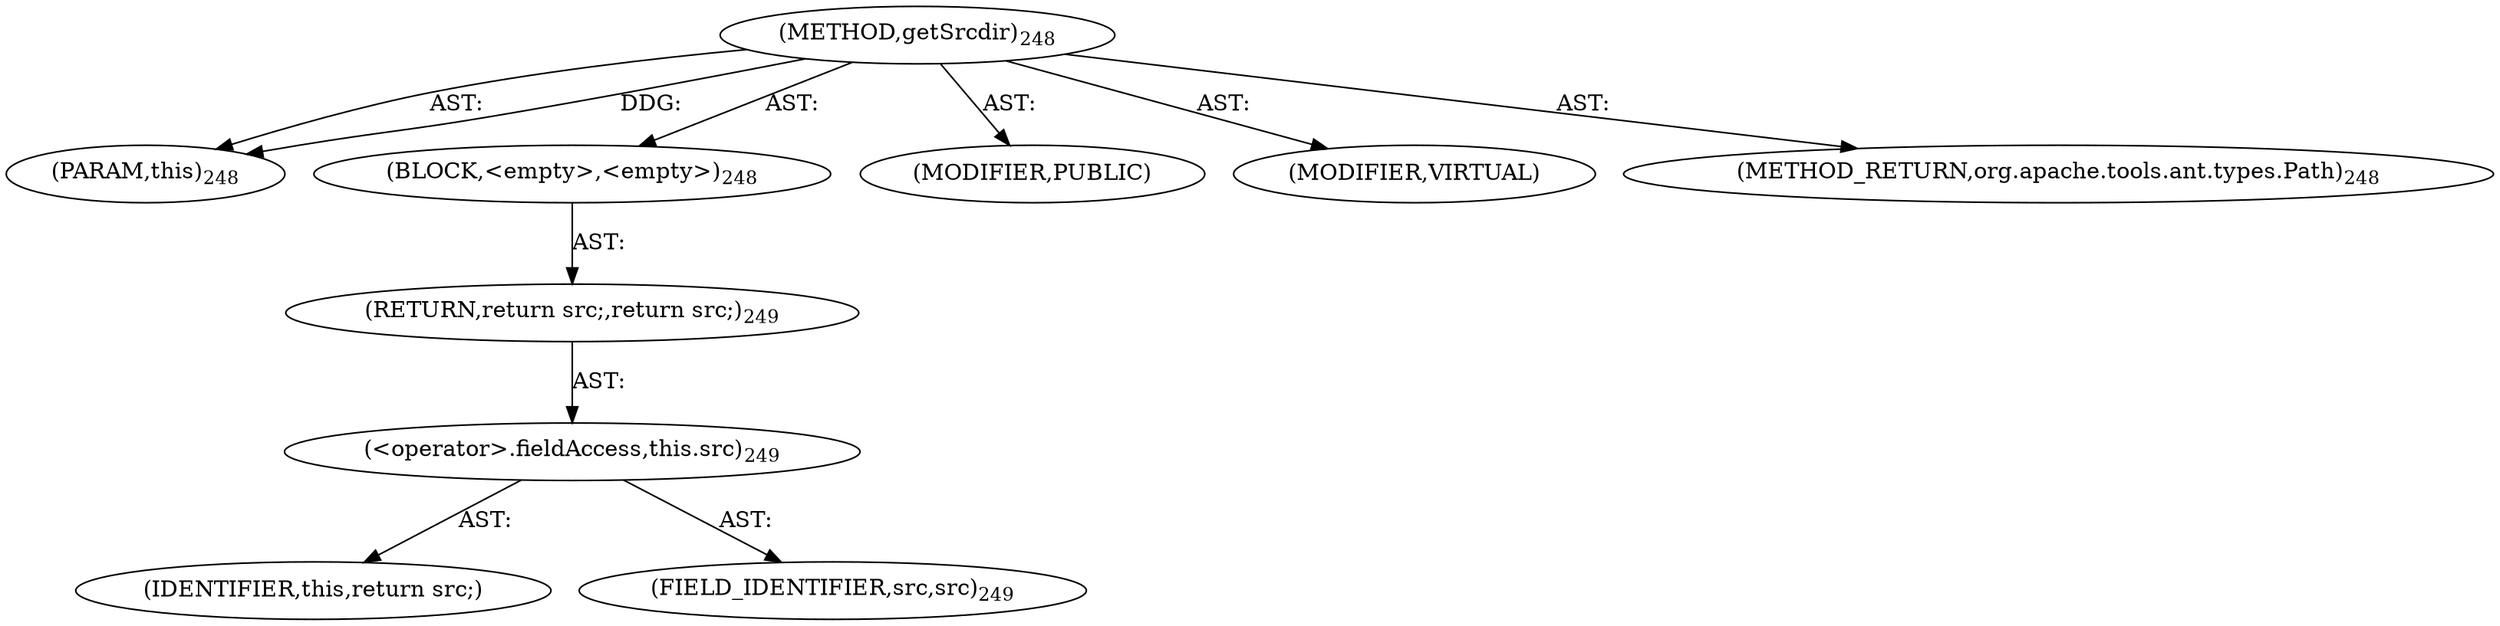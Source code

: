 digraph "getSrcdir" {  
"111669149704" [label = <(METHOD,getSrcdir)<SUB>248</SUB>> ]
"115964117035" [label = <(PARAM,this)<SUB>248</SUB>> ]
"25769803795" [label = <(BLOCK,&lt;empty&gt;,&lt;empty&gt;)<SUB>248</SUB>> ]
"146028888068" [label = <(RETURN,return src;,return src;)<SUB>249</SUB>> ]
"30064771159" [label = <(&lt;operator&gt;.fieldAccess,this.src)<SUB>249</SUB>> ]
"68719476841" [label = <(IDENTIFIER,this,return src;)> ]
"55834574888" [label = <(FIELD_IDENTIFIER,src,src)<SUB>249</SUB>> ]
"133143986221" [label = <(MODIFIER,PUBLIC)> ]
"133143986222" [label = <(MODIFIER,VIRTUAL)> ]
"128849018888" [label = <(METHOD_RETURN,org.apache.tools.ant.types.Path)<SUB>248</SUB>> ]
  "111669149704" -> "115964117035"  [ label = "AST: "] 
  "111669149704" -> "25769803795"  [ label = "AST: "] 
  "111669149704" -> "133143986221"  [ label = "AST: "] 
  "111669149704" -> "133143986222"  [ label = "AST: "] 
  "111669149704" -> "128849018888"  [ label = "AST: "] 
  "25769803795" -> "146028888068"  [ label = "AST: "] 
  "146028888068" -> "30064771159"  [ label = "AST: "] 
  "30064771159" -> "68719476841"  [ label = "AST: "] 
  "30064771159" -> "55834574888"  [ label = "AST: "] 
  "111669149704" -> "115964117035"  [ label = "DDG: "] 
}
